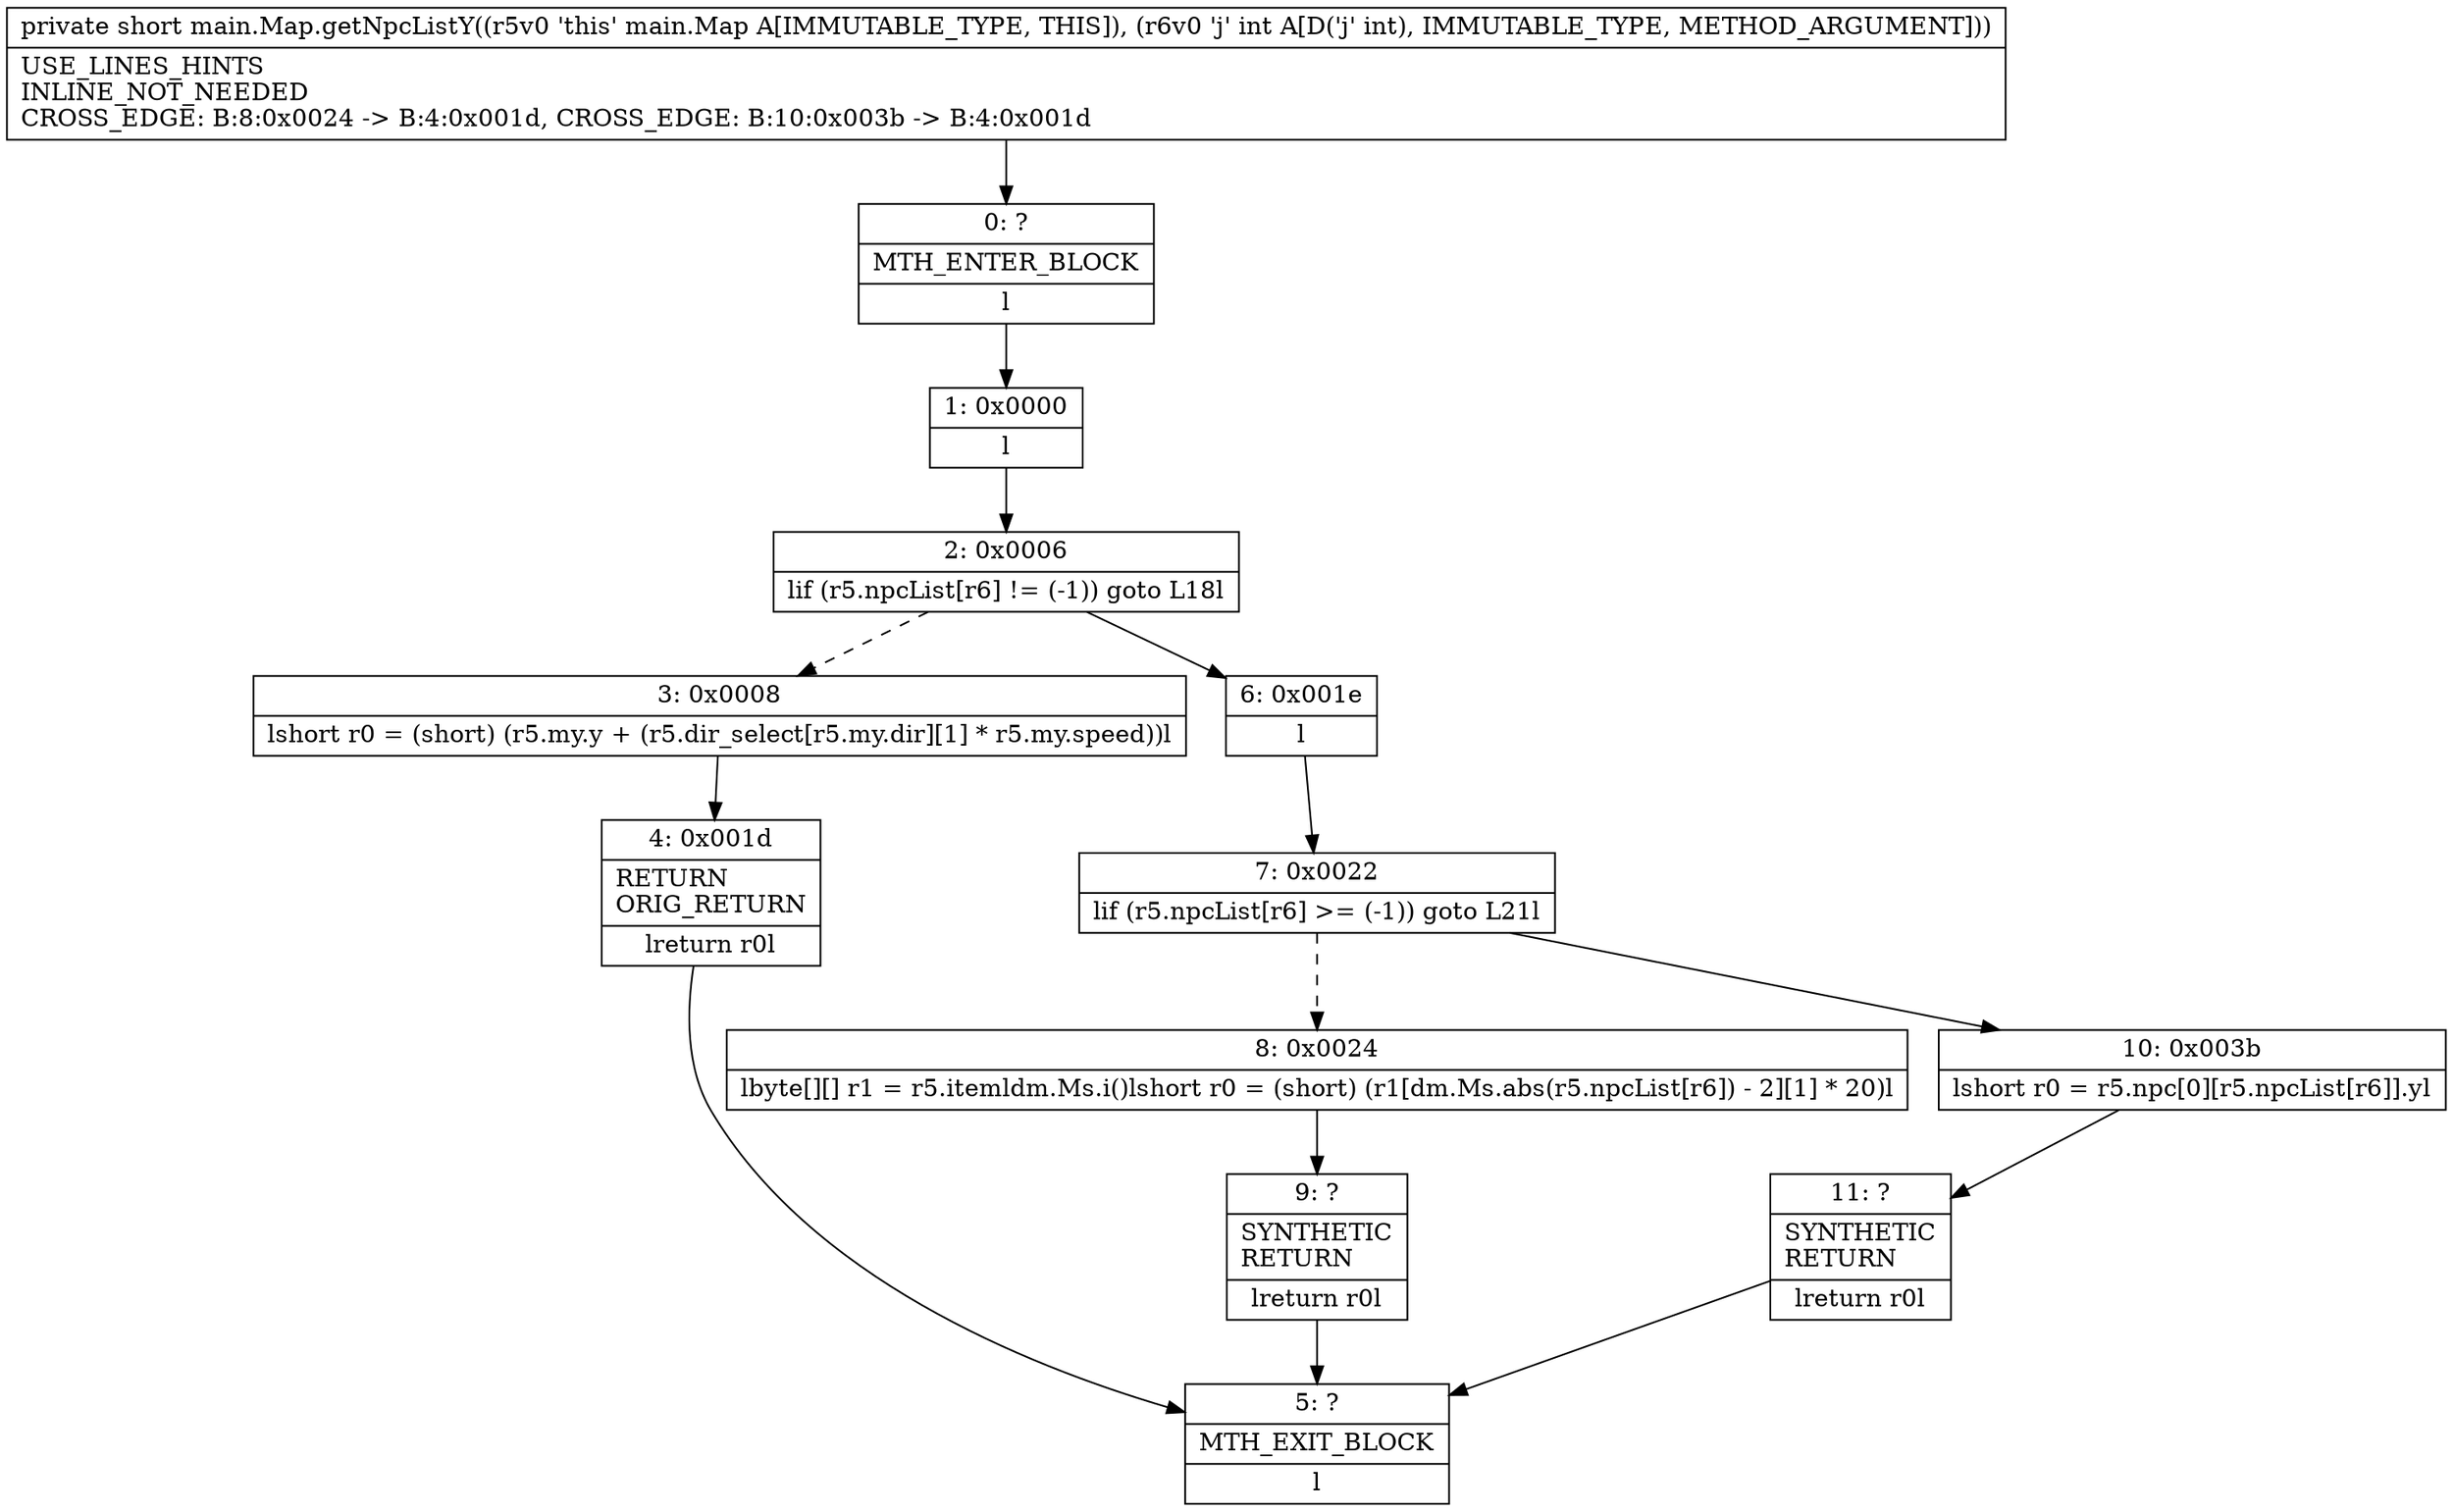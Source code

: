 digraph "CFG formain.Map.getNpcListY(I)S" {
Node_0 [shape=record,label="{0\:\ ?|MTH_ENTER_BLOCK\l|l}"];
Node_1 [shape=record,label="{1\:\ 0x0000|l}"];
Node_2 [shape=record,label="{2\:\ 0x0006|lif (r5.npcList[r6] != (\-1)) goto L18l}"];
Node_3 [shape=record,label="{3\:\ 0x0008|lshort r0 = (short) (r5.my.y + (r5.dir_select[r5.my.dir][1] * r5.my.speed))l}"];
Node_4 [shape=record,label="{4\:\ 0x001d|RETURN\lORIG_RETURN\l|lreturn r0l}"];
Node_5 [shape=record,label="{5\:\ ?|MTH_EXIT_BLOCK\l|l}"];
Node_6 [shape=record,label="{6\:\ 0x001e|l}"];
Node_7 [shape=record,label="{7\:\ 0x0022|lif (r5.npcList[r6] \>= (\-1)) goto L21l}"];
Node_8 [shape=record,label="{8\:\ 0x0024|lbyte[][] r1 = r5.itemldm.Ms.i()lshort r0 = (short) (r1[dm.Ms.abs(r5.npcList[r6]) \- 2][1] * 20)l}"];
Node_9 [shape=record,label="{9\:\ ?|SYNTHETIC\lRETURN\l|lreturn r0l}"];
Node_10 [shape=record,label="{10\:\ 0x003b|lshort r0 = r5.npc[0][r5.npcList[r6]].yl}"];
Node_11 [shape=record,label="{11\:\ ?|SYNTHETIC\lRETURN\l|lreturn r0l}"];
MethodNode[shape=record,label="{private short main.Map.getNpcListY((r5v0 'this' main.Map A[IMMUTABLE_TYPE, THIS]), (r6v0 'j' int A[D('j' int), IMMUTABLE_TYPE, METHOD_ARGUMENT]))  | USE_LINES_HINTS\lINLINE_NOT_NEEDED\lCROSS_EDGE: B:8:0x0024 \-\> B:4:0x001d, CROSS_EDGE: B:10:0x003b \-\> B:4:0x001d\l}"];
MethodNode -> Node_0;
Node_0 -> Node_1;
Node_1 -> Node_2;
Node_2 -> Node_3[style=dashed];
Node_2 -> Node_6;
Node_3 -> Node_4;
Node_4 -> Node_5;
Node_6 -> Node_7;
Node_7 -> Node_8[style=dashed];
Node_7 -> Node_10;
Node_8 -> Node_9;
Node_9 -> Node_5;
Node_10 -> Node_11;
Node_11 -> Node_5;
}


